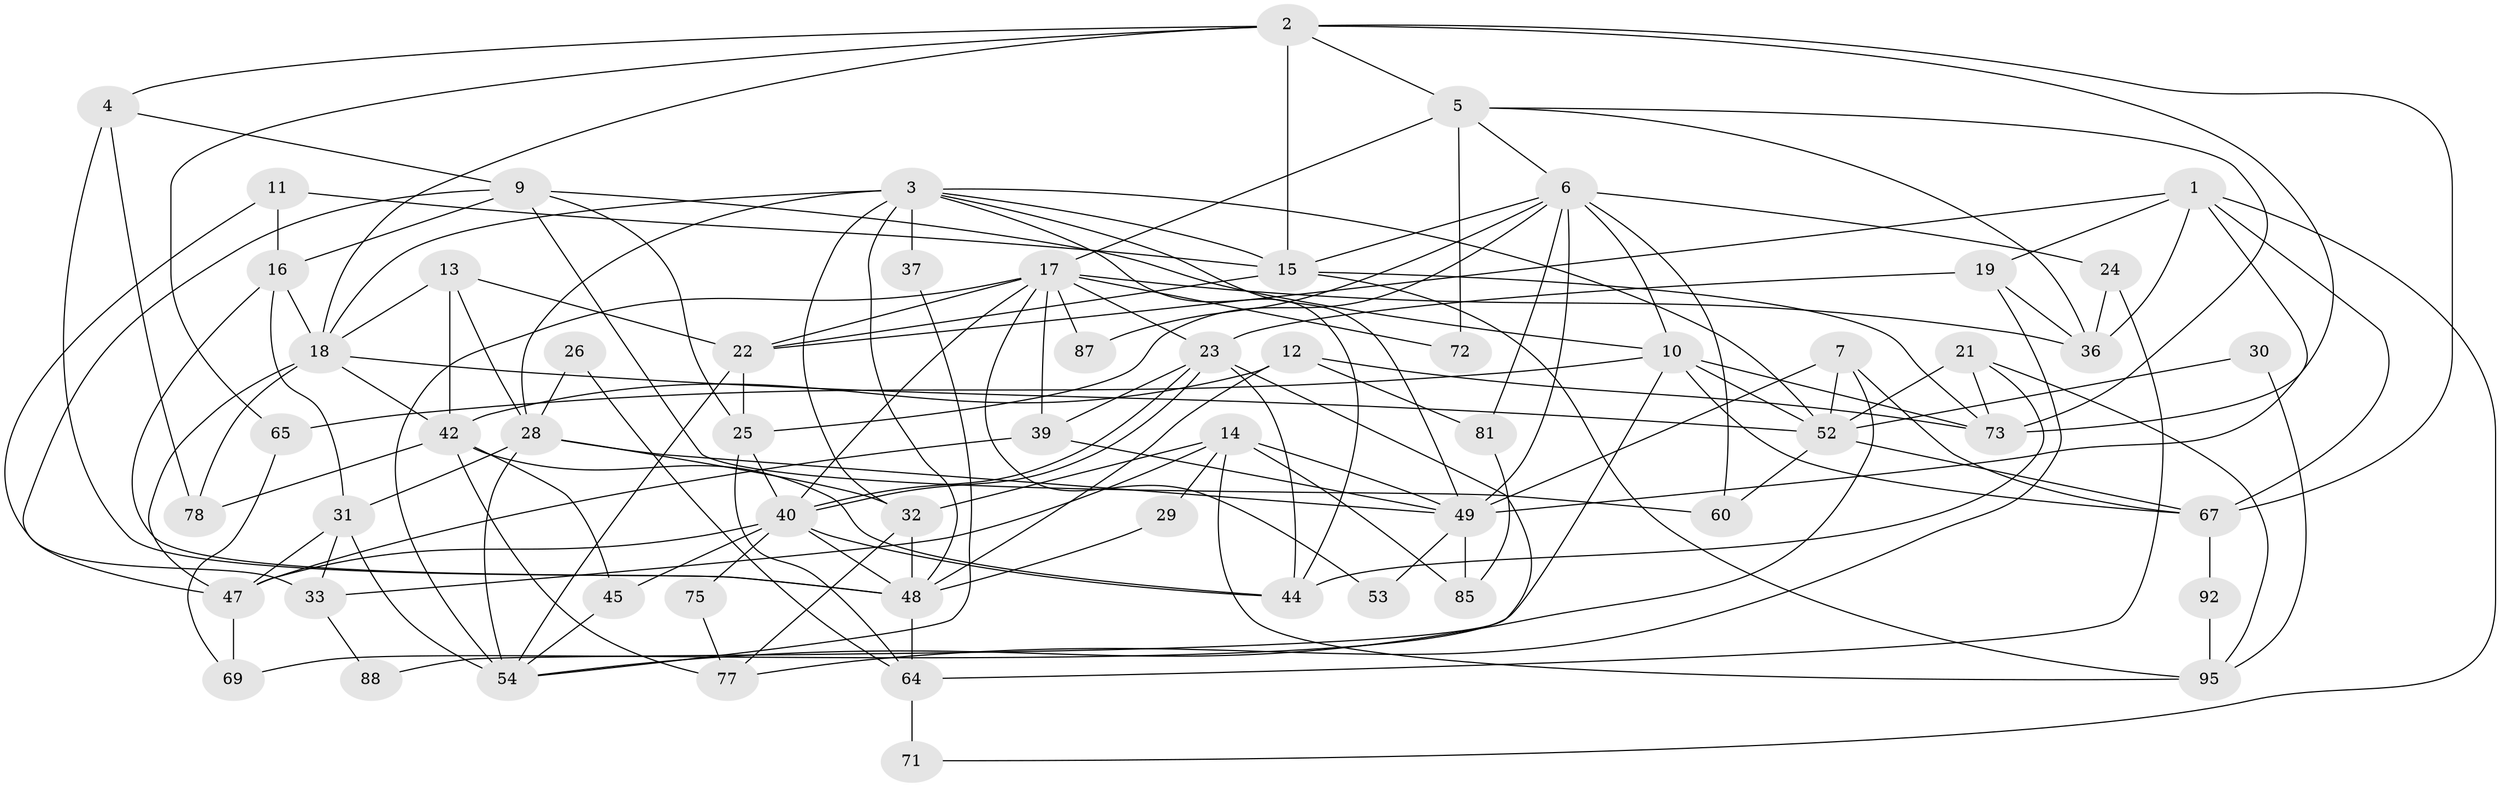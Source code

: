 // original degree distribution, {5: 0.18947368421052632, 6: 0.16842105263157894, 3: 0.2736842105263158, 4: 0.21052631578947367, 8: 0.010526315789473684, 2: 0.14736842105263157}
// Generated by graph-tools (version 1.1) at 2025/42/03/06/25 10:42:00]
// undirected, 60 vertices, 146 edges
graph export_dot {
graph [start="1"]
  node [color=gray90,style=filled];
  1 [super="+90"];
  2 [super="+58"];
  3 [super="+86"];
  4 [super="+38"];
  5 [super="+61"];
  6 [super="+8"];
  7 [super="+74"];
  9 [super="+80"];
  10 [super="+27"];
  11;
  12 [super="+20"];
  13 [super="+66"];
  14 [super="+91"];
  15 [super="+59"];
  16 [super="+70"];
  17 [super="+34"];
  18 [super="+43"];
  19;
  21 [super="+35"];
  22 [super="+56"];
  23 [super="+51"];
  24 [super="+83"];
  25;
  26;
  28 [super="+41"];
  29;
  30;
  31 [super="+63"];
  32 [super="+68"];
  33 [super="+50"];
  36;
  37;
  39;
  40 [super="+55"];
  42 [super="+46"];
  44;
  45;
  47 [super="+94"];
  48 [super="+57"];
  49 [super="+82"];
  52 [super="+62"];
  53;
  54 [super="+84"];
  60;
  64 [super="+89"];
  65;
  67 [super="+76"];
  69;
  71 [super="+93"];
  72;
  73 [super="+79"];
  75;
  77;
  78;
  81;
  85;
  87;
  88;
  92;
  95;
  1 -- 36;
  1 -- 71;
  1 -- 49;
  1 -- 22;
  1 -- 67;
  1 -- 19;
  2 -- 5;
  2 -- 4;
  2 -- 65;
  2 -- 73;
  2 -- 15;
  2 -- 18;
  2 -- 67;
  3 -- 37;
  3 -- 18;
  3 -- 49;
  3 -- 44;
  3 -- 48;
  3 -- 15;
  3 -- 32;
  3 -- 52;
  3 -- 28;
  4 -- 78;
  4 -- 9;
  4 -- 48;
  5 -- 73;
  5 -- 72;
  5 -- 17;
  5 -- 36;
  5 -- 6;
  6 -- 10;
  6 -- 81;
  6 -- 25;
  6 -- 24;
  6 -- 49;
  6 -- 87;
  6 -- 60;
  6 -- 15;
  7 -- 67;
  7 -- 49;
  7 -- 54;
  7 -- 52;
  9 -- 60;
  9 -- 10;
  9 -- 16;
  9 -- 25;
  9 -- 47;
  10 -- 52;
  10 -- 67 [weight=2];
  10 -- 65;
  10 -- 69;
  10 -- 73;
  11 -- 15;
  11 -- 16;
  11 -- 33;
  12 -- 42;
  12 -- 73;
  12 -- 81;
  12 -- 48;
  13 -- 18;
  13 -- 42;
  13 -- 28;
  13 -- 22;
  14 -- 33;
  14 -- 49;
  14 -- 32;
  14 -- 85;
  14 -- 29;
  14 -- 95;
  15 -- 95;
  15 -- 73;
  15 -- 22;
  16 -- 31;
  16 -- 18;
  16 -- 48;
  17 -- 36;
  17 -- 53;
  17 -- 72;
  17 -- 87;
  17 -- 40;
  17 -- 54;
  17 -- 22;
  17 -- 39;
  17 -- 23;
  18 -- 52;
  18 -- 78;
  18 -- 42;
  18 -- 47;
  19 -- 23;
  19 -- 36;
  19 -- 77;
  21 -- 52;
  21 -- 73;
  21 -- 44;
  21 -- 95;
  22 -- 25;
  22 -- 54;
  23 -- 40;
  23 -- 40;
  23 -- 44;
  23 -- 39;
  23 -- 88;
  24 -- 36;
  24 -- 64;
  25 -- 40;
  25 -- 64;
  26 -- 64;
  26 -- 28;
  28 -- 54;
  28 -- 32;
  28 -- 49;
  28 -- 31;
  29 -- 48;
  30 -- 95;
  30 -- 52;
  31 -- 47;
  31 -- 33;
  31 -- 54;
  32 -- 48 [weight=2];
  32 -- 77;
  33 -- 88;
  37 -- 54;
  39 -- 47;
  39 -- 49;
  40 -- 75;
  40 -- 44;
  40 -- 45;
  40 -- 48;
  40 -- 47;
  42 -- 44;
  42 -- 45;
  42 -- 78;
  42 -- 77;
  45 -- 54;
  47 -- 69;
  48 -- 64 [weight=2];
  49 -- 53;
  49 -- 85;
  52 -- 60;
  52 -- 67;
  64 -- 71 [weight=2];
  65 -- 69;
  67 -- 92;
  75 -- 77;
  81 -- 85;
  92 -- 95;
}
